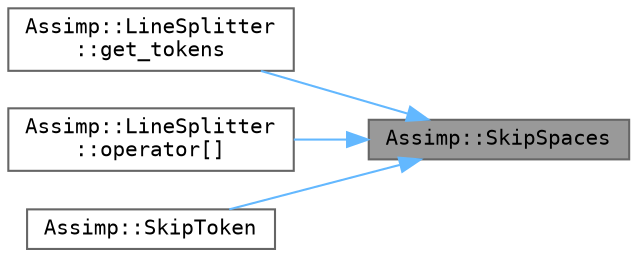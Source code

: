 digraph "Assimp::SkipSpaces"
{
 // LATEX_PDF_SIZE
  bgcolor="transparent";
  edge [fontname=Terminal,fontsize=10,labelfontname=Helvetica,labelfontsize=10];
  node [fontname=Terminal,fontsize=10,shape=box,height=0.2,width=0.4];
  rankdir="RL";
  Node1 [label="Assimp::SkipSpaces",height=0.2,width=0.4,color="gray40", fillcolor="grey60", style="filled", fontcolor="black",tooltip=" "];
  Node1 -> Node2 [dir="back",color="steelblue1",style="solid"];
  Node2 [label="Assimp::LineSplitter\l::get_tokens",height=0.2,width=0.4,color="grey40", fillcolor="white", style="filled",URL="$class_assimp_1_1_line_splitter.html#ae158d72bee4278a3cc78db1f92b58be6",tooltip=" "];
  Node1 -> Node3 [dir="back",color="steelblue1",style="solid"];
  Node3 [label="Assimp::LineSplitter\l::operator[]",height=0.2,width=0.4,color="grey40", fillcolor="white", style="filled",URL="$class_assimp_1_1_line_splitter.html#ac6ba3911a72d452fb8930a812fea6d7e",tooltip=" "];
  Node1 -> Node4 [dir="back",color="steelblue1",style="solid"];
  Node4 [label="Assimp::SkipToken",height=0.2,width=0.4,color="grey40", fillcolor="white", style="filled",URL="$namespace_assimp.html#adfc8bd80961fc1047f705a80a80f3536",tooltip=" "];
}

